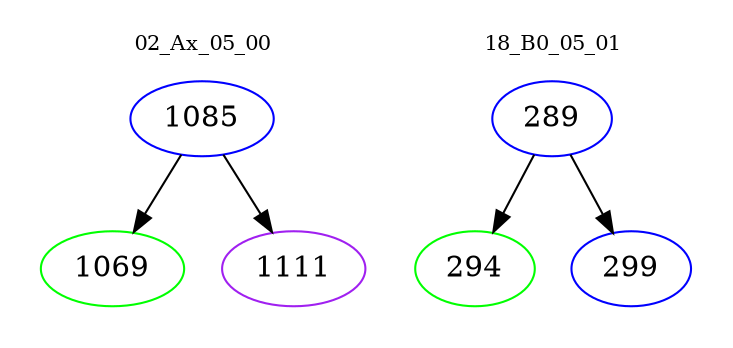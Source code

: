 digraph{
subgraph cluster_0 {
color = white
label = "02_Ax_05_00";
fontsize=10;
T0_1085 [label="1085", color="blue"]
T0_1085 -> T0_1069 [color="black"]
T0_1069 [label="1069", color="green"]
T0_1085 -> T0_1111 [color="black"]
T0_1111 [label="1111", color="purple"]
}
subgraph cluster_1 {
color = white
label = "18_B0_05_01";
fontsize=10;
T1_289 [label="289", color="blue"]
T1_289 -> T1_294 [color="black"]
T1_294 [label="294", color="green"]
T1_289 -> T1_299 [color="black"]
T1_299 [label="299", color="blue"]
}
}
